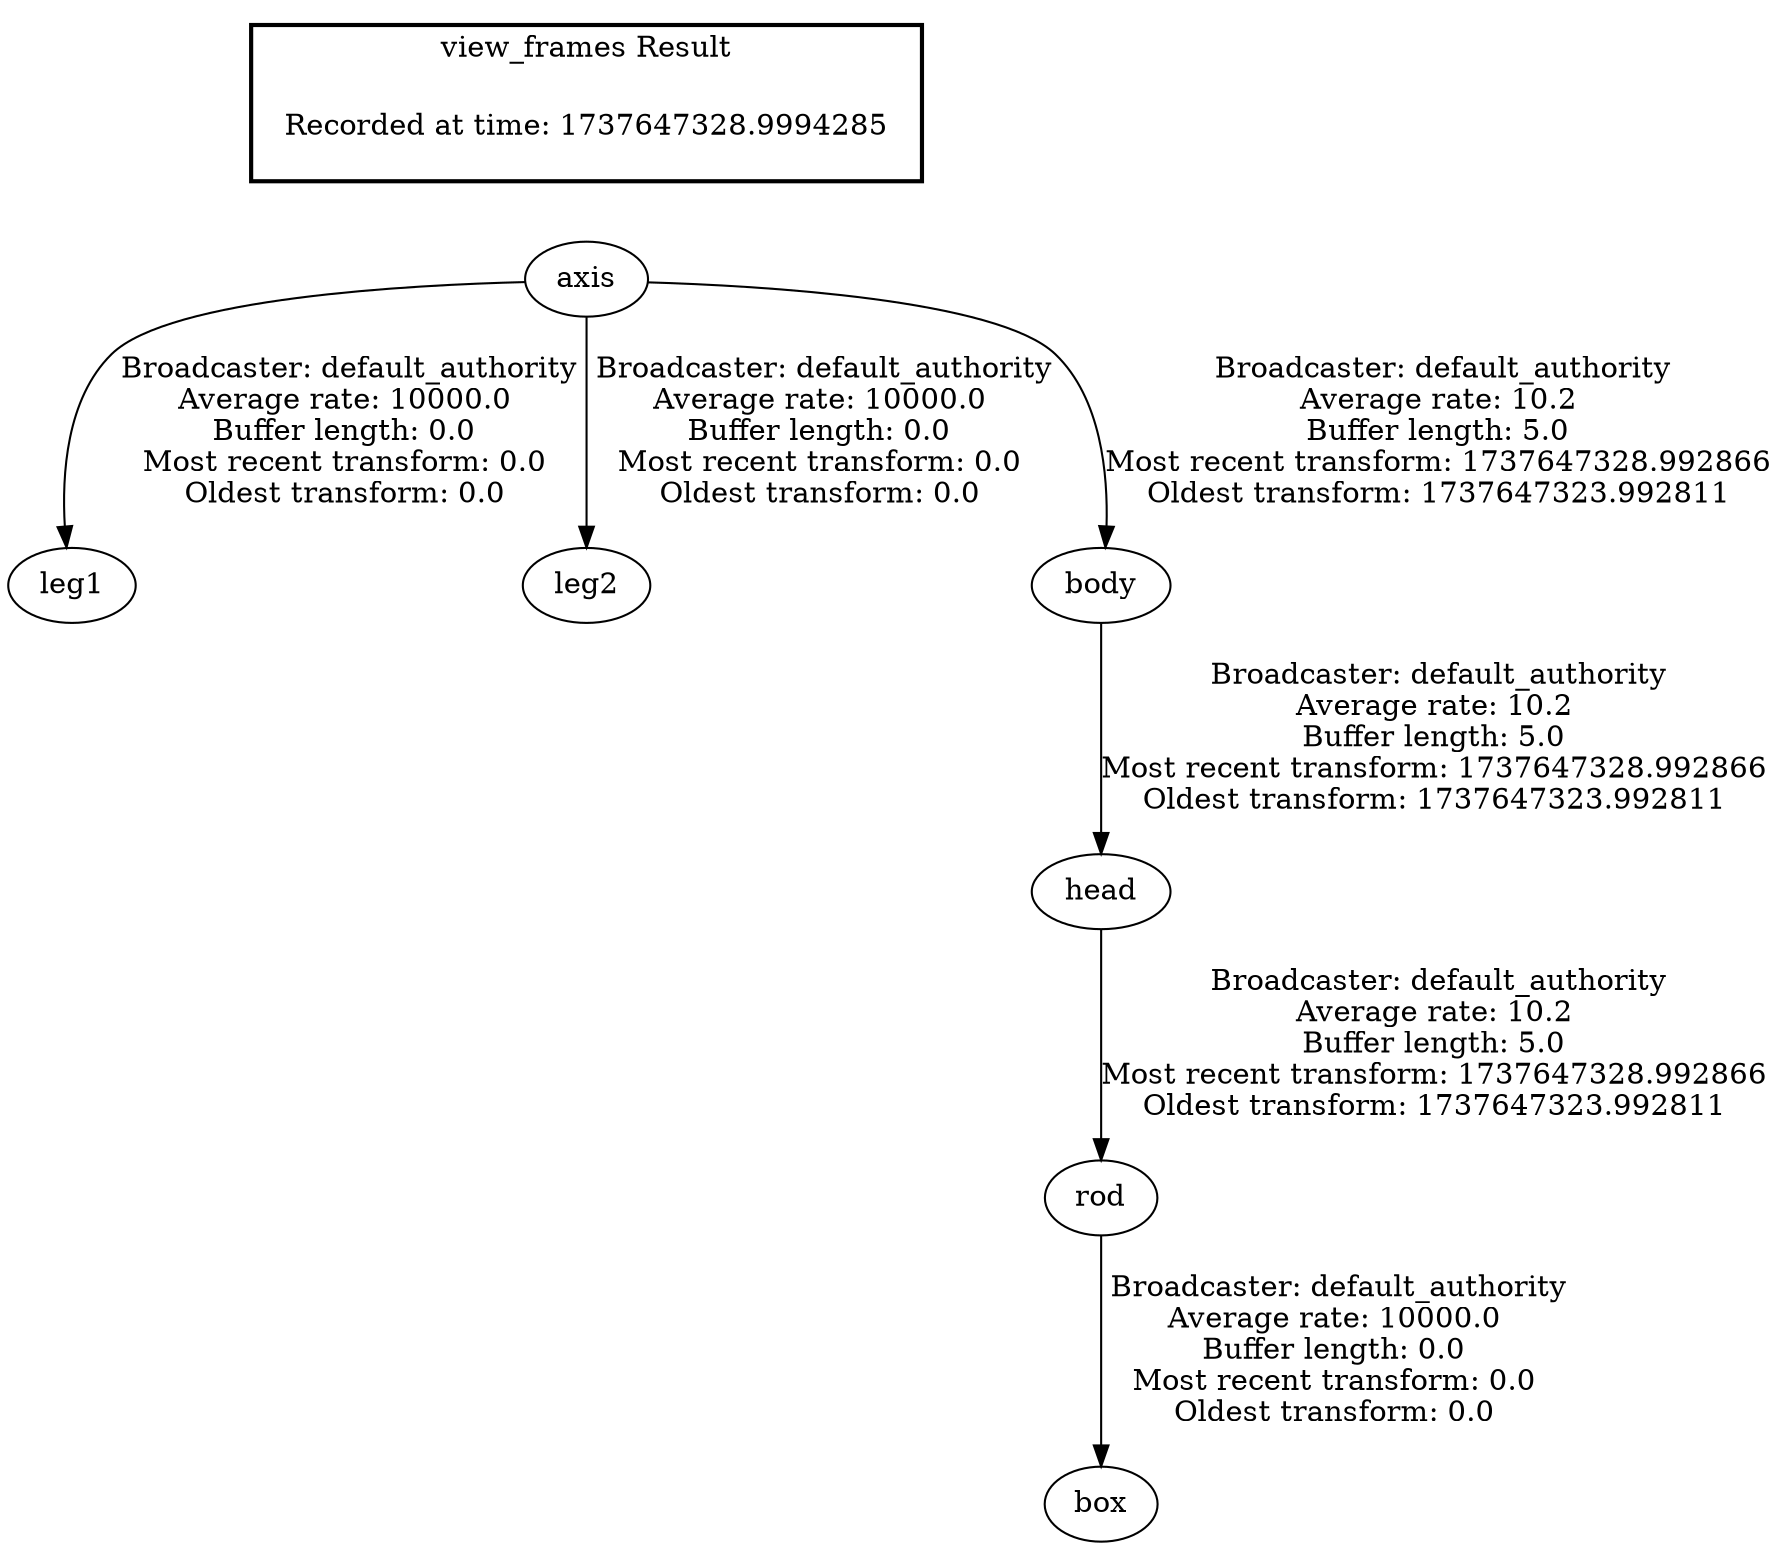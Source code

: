 digraph G {
"rod" -> "box"[label=" Broadcaster: default_authority\nAverage rate: 10000.0\nBuffer length: 0.0\nMost recent transform: 0.0\nOldest transform: 0.0\n"];
"head" -> "rod"[label=" Broadcaster: default_authority\nAverage rate: 10.2\nBuffer length: 5.0\nMost recent transform: 1737647328.992866\nOldest transform: 1737647323.992811\n"];
"axis" -> "leg1"[label=" Broadcaster: default_authority\nAverage rate: 10000.0\nBuffer length: 0.0\nMost recent transform: 0.0\nOldest transform: 0.0\n"];
"axis" -> "leg2"[label=" Broadcaster: default_authority\nAverage rate: 10000.0\nBuffer length: 0.0\nMost recent transform: 0.0\nOldest transform: 0.0\n"];
"body" -> "head"[label=" Broadcaster: default_authority\nAverage rate: 10.2\nBuffer length: 5.0\nMost recent transform: 1737647328.992866\nOldest transform: 1737647323.992811\n"];
"axis" -> "body"[label=" Broadcaster: default_authority\nAverage rate: 10.2\nBuffer length: 5.0\nMost recent transform: 1737647328.992866\nOldest transform: 1737647323.992811\n"];
edge [style=invis];
 subgraph cluster_legend { style=bold; color=black; label ="view_frames Result";
"Recorded at time: 1737647328.9994285"[ shape=plaintext ] ;
}->"axis";
}